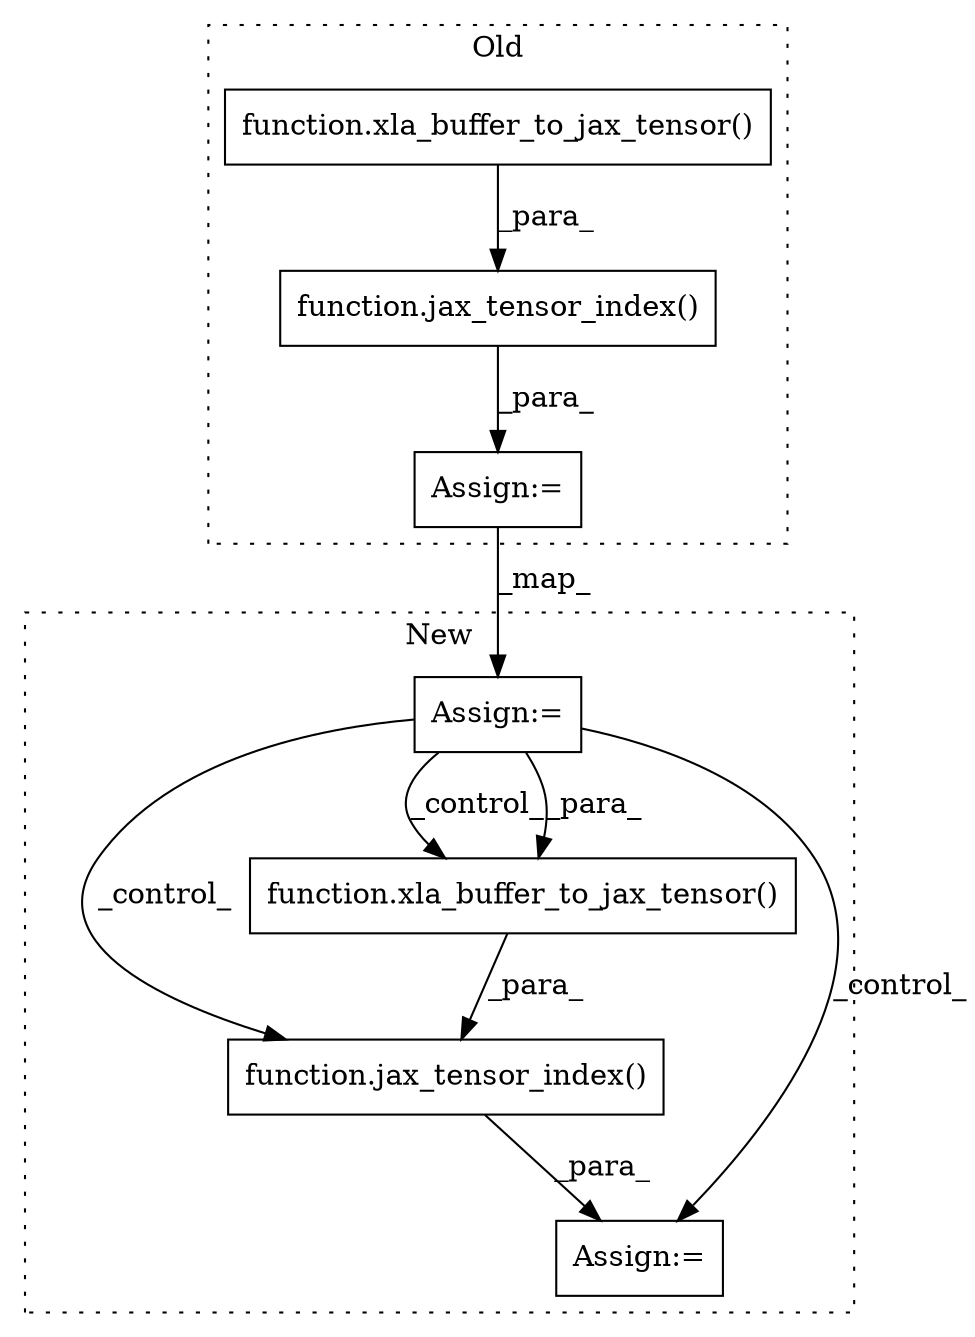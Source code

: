 digraph G {
subgraph cluster0 {
1 [label="function.xla_buffer_to_jax_tensor()" a="75" s="2498,2543" l="25,1" shape="box"];
4 [label="function.jax_tensor_index()" a="75" s="2468,2584" l="30,1" shape="box"];
6 [label="Assign:=" a="68" s="2465" l="3" shape="box"];
label = "Old";
style="dotted";
}
subgraph cluster1 {
2 [label="function.jax_tensor_index()" a="75" s="2557,2672" l="17,1" shape="box"];
3 [label="function.xla_buffer_to_jax_tensor()" a="75" s="2574,2605" l="25,1" shape="box"];
5 [label="Assign:=" a="68" s="2554" l="3" shape="box"];
7 [label="Assign:=" a="68" s="1477" l="3" shape="box"];
label = "New";
style="dotted";
}
1 -> 4 [label="_para_"];
2 -> 5 [label="_para_"];
3 -> 2 [label="_para_"];
4 -> 6 [label="_para_"];
6 -> 7 [label="_map_"];
7 -> 3 [label="_control_"];
7 -> 5 [label="_control_"];
7 -> 2 [label="_control_"];
7 -> 3 [label="_para_"];
}